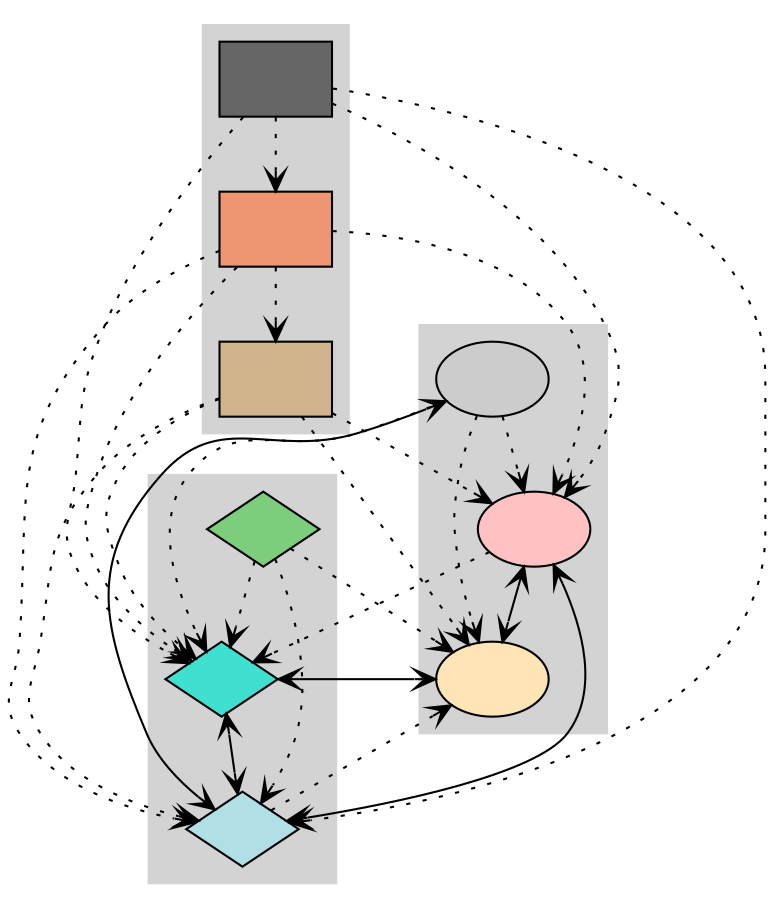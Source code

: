 digraph {
		RE -> RO [arrowhead=vee style=dotted]
		RE -> SC [arrowhead=vee style=dotted]
		RE -> TL [arrowhead=vee style=dotted]
		RE -> TR [arrowhead=vee style=dotted]
		RO -> RI [arrowhead=vee style=dotted]
		RI -> SC [arrowhead=vee style=dotted]
		RI -> SS [arrowhead=vee style=dotted]
		RI -> TL [arrowhead=vee style=dotted]
		RI -> TR [arrowhead=vee style=dotted]
		RO -> SC [arrowhead=vee style=dotted]
		RO -> TL [arrowhead=vee style=dotted]
		RO -> TR [arrowhead=vee style=dotted]
		SC -> SS [arrowhead=vee arrowtail=vee dir=both]
		ST -> SC [arrowhead=vee style=dotted]
		SC -> TL [arrowhead=vee style=dotted]
		SC -> TR [arrowhead=vee arrowtail=vee dir=both]
		ST -> SS [arrowhead=vee style=dotted]
		SS -> TL [arrowhead=vee arrowtail=vee dir=both]
		TP -> SS [arrowhead=vee style=dotted]
		TR -> SS [arrowhead=vee style=dotted]
		ST -> TL [arrowhead=vee style=dotted]
		ST -> TR [arrowhead=vee arrowtail=vee dir=both]
		TP -> TL [arrowhead=vee style=dotted]
		TL -> TR [arrowhead=vee arrowtail=vee dir=both]
		TP -> TR [arrowhead=vee style=dotted]
	subgraph cluster_S {
		node [color=white style=filled]
		style=filled
		color=lightgrey
			SC [label="" fillcolor=rosybrown1 shape=ellipse style=filled]
			SS [label="" fillcolor=moccasin shape=ellipse style=filled]
			ST [label="" fillcolor=grey80 shape=ellipse style=filled]
	}
	subgraph cluster_T {
		node [color=white style=filled]
		style=filled
		color=lightgrey
			TL [label="" fillcolor=turquoise shape=diamond style=filled]
			TP [label="" fillcolor=palegreen3 shape=diamond style=filled]
			TR [label="" fillcolor=powderblue shape=diamond style=filled]
	}
	subgraph cluster_R {
		node [color=white style=filled]
		style=filled
		color=lightgrey
			RE [label="" fillcolor=grey40 shape=box style=filled]
			RI [label="" fillcolor=tan shape=box style=filled]
			RO [label="" fillcolor=lightsalmon2 shape=box style=filled]
	}
}